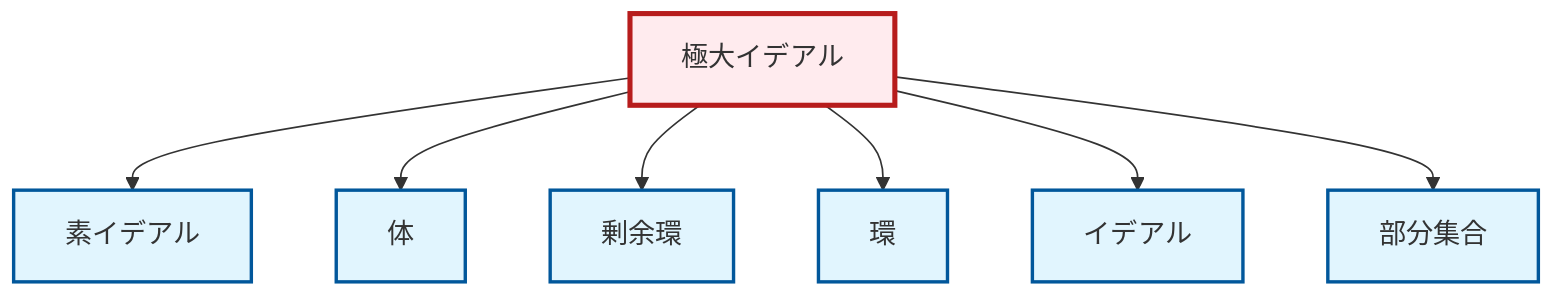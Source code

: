 graph TD
    classDef definition fill:#e1f5fe,stroke:#01579b,stroke-width:2px
    classDef theorem fill:#f3e5f5,stroke:#4a148c,stroke-width:2px
    classDef axiom fill:#fff3e0,stroke:#e65100,stroke-width:2px
    classDef example fill:#e8f5e9,stroke:#1b5e20,stroke-width:2px
    classDef current fill:#ffebee,stroke:#b71c1c,stroke-width:3px
    def-quotient-ring["剰余環"]:::definition
    def-subset["部分集合"]:::definition
    def-prime-ideal["素イデアル"]:::definition
    def-ideal["イデアル"]:::definition
    def-ring["環"]:::definition
    def-maximal-ideal["極大イデアル"]:::definition
    def-field["体"]:::definition
    def-maximal-ideal --> def-prime-ideal
    def-maximal-ideal --> def-field
    def-maximal-ideal --> def-quotient-ring
    def-maximal-ideal --> def-ring
    def-maximal-ideal --> def-ideal
    def-maximal-ideal --> def-subset
    class def-maximal-ideal current
